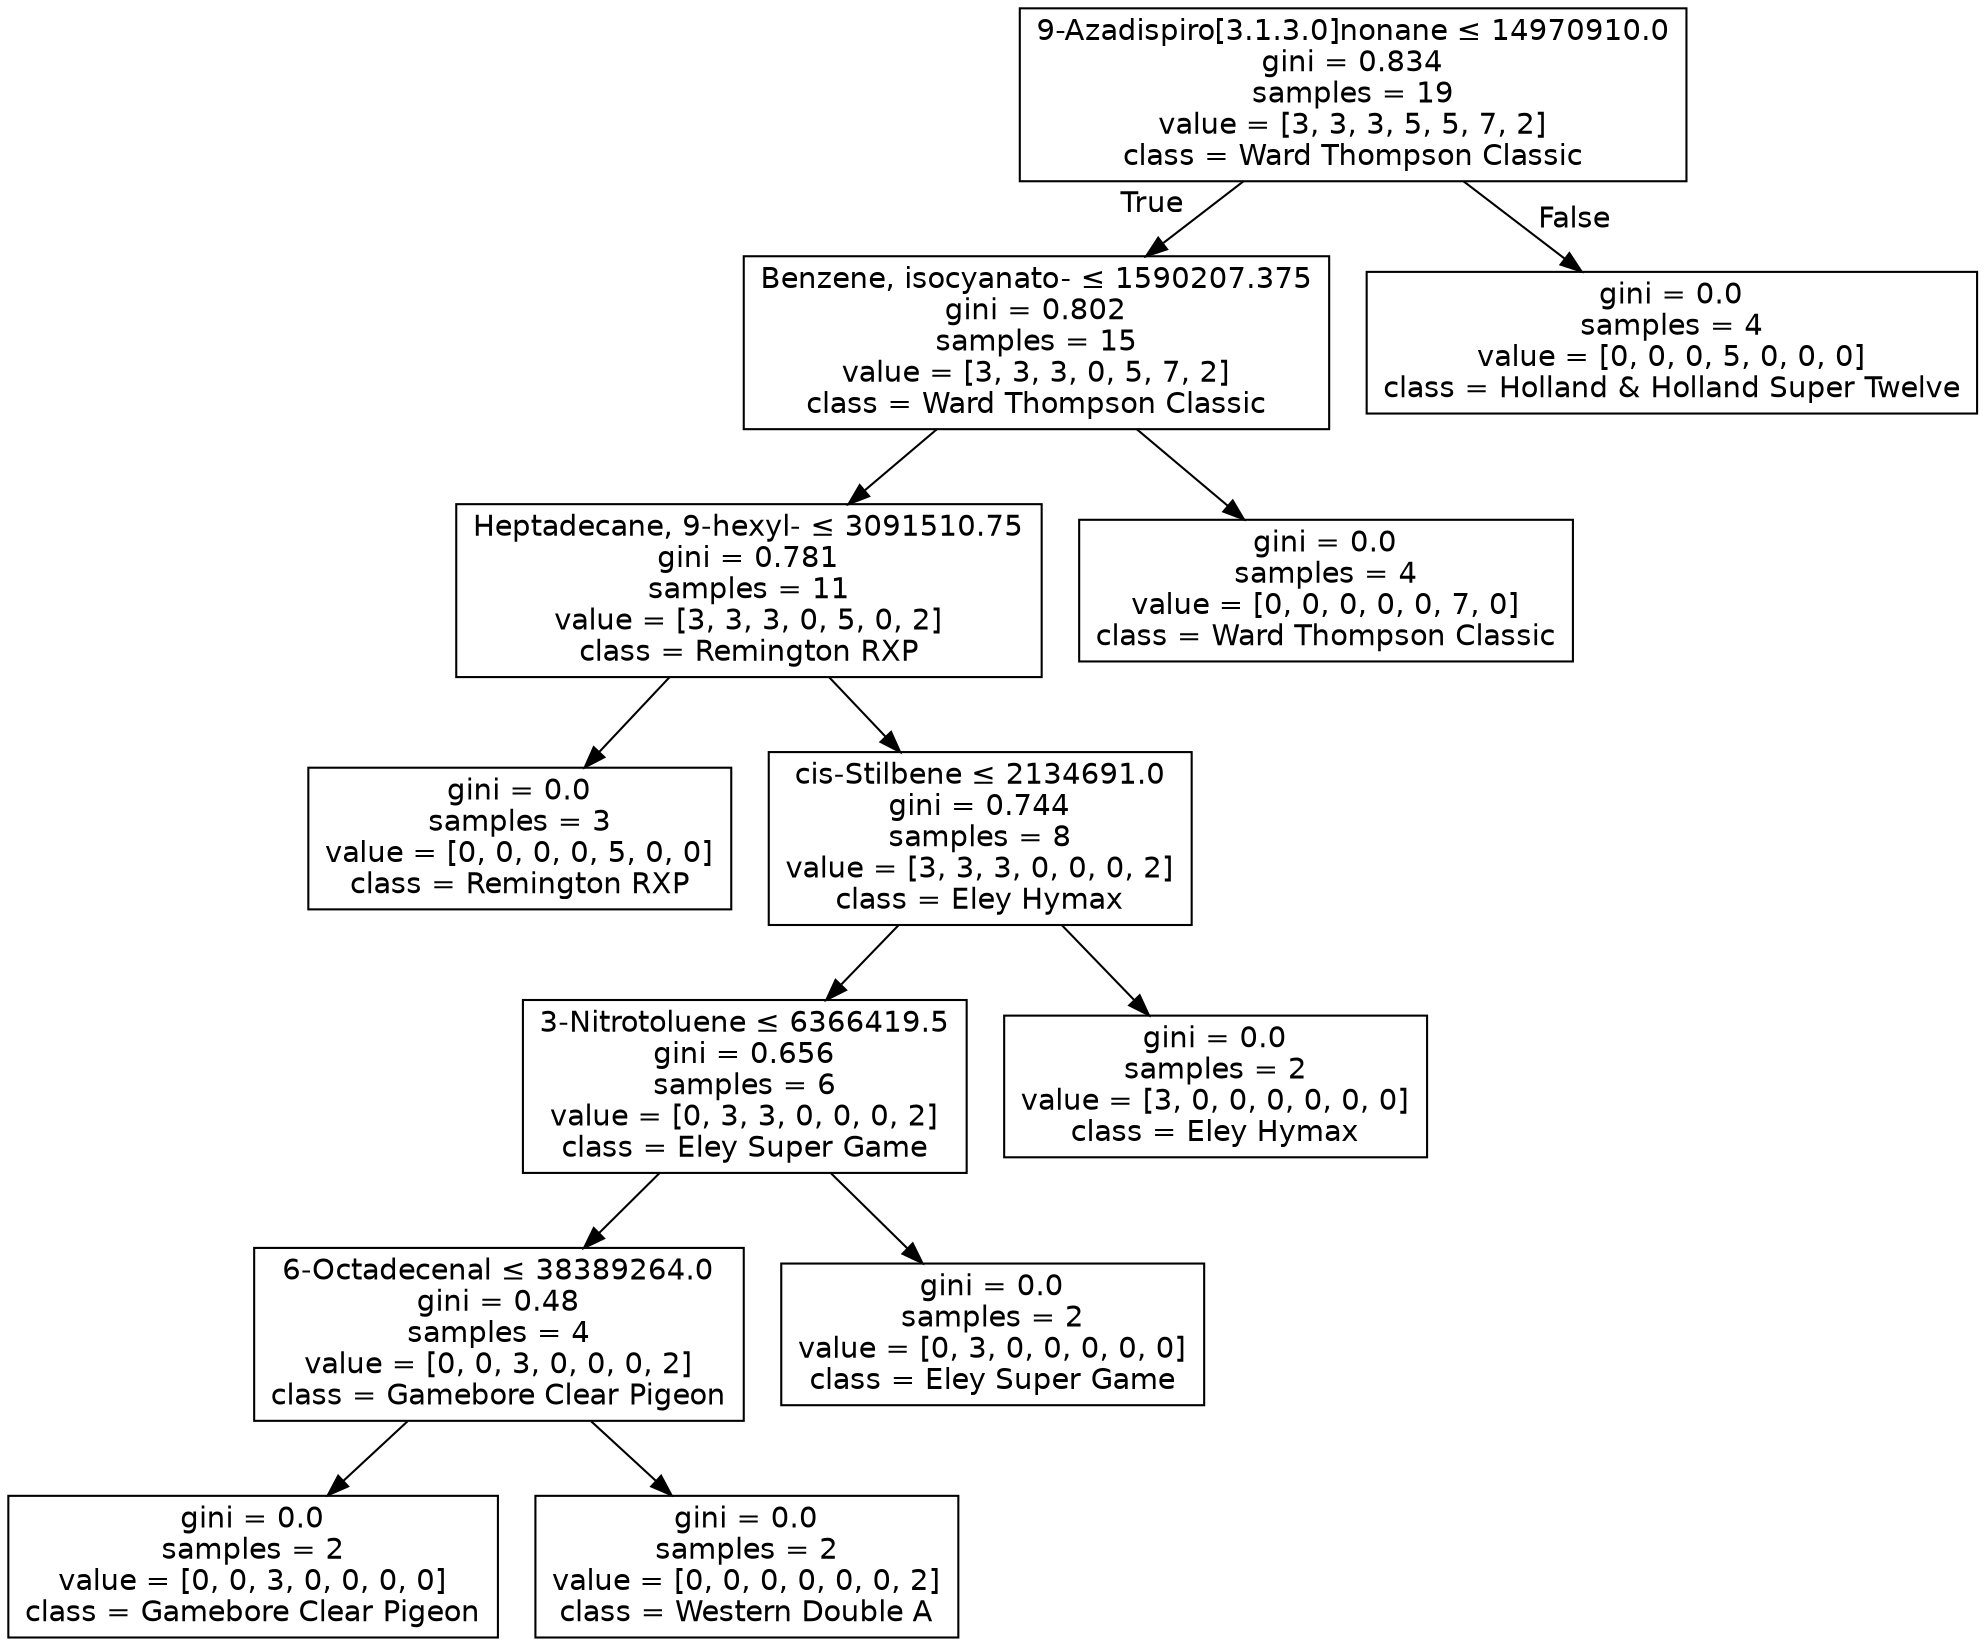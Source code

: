 digraph Tree {
node [shape=box, fontname="helvetica"] ;
edge [fontname="helvetica"] ;
0 [label=<9-Azadispiro[3.1.3.0]nonane &le; 14970910.0<br/>gini = 0.834<br/>samples = 19<br/>value = [3, 3, 3, 5, 5, 7, 2]<br/>class = Ward Thompson Classic>] ;
1 [label=<Benzene, isocyanato- &le; 1590207.375<br/>gini = 0.802<br/>samples = 15<br/>value = [3, 3, 3, 0, 5, 7, 2]<br/>class = Ward Thompson Classic>] ;
0 -> 1 [labeldistance=2.5, labelangle=45, headlabel="True"] ;
2 [label=<Heptadecane, 9-hexyl- &le; 3091510.75<br/>gini = 0.781<br/>samples = 11<br/>value = [3, 3, 3, 0, 5, 0, 2]<br/>class = Remington RXP>] ;
1 -> 2 ;
3 [label=<gini = 0.0<br/>samples = 3<br/>value = [0, 0, 0, 0, 5, 0, 0]<br/>class = Remington RXP>] ;
2 -> 3 ;
4 [label=<cis-Stilbene &le; 2134691.0<br/>gini = 0.744<br/>samples = 8<br/>value = [3, 3, 3, 0, 0, 0, 2]<br/>class = Eley Hymax>] ;
2 -> 4 ;
5 [label=<3-Nitrotoluene &le; 6366419.5<br/>gini = 0.656<br/>samples = 6<br/>value = [0, 3, 3, 0, 0, 0, 2]<br/>class = Eley Super Game>] ;
4 -> 5 ;
6 [label=<6-Octadecenal &le; 38389264.0<br/>gini = 0.48<br/>samples = 4<br/>value = [0, 0, 3, 0, 0, 0, 2]<br/>class = Gamebore Clear Pigeon>] ;
5 -> 6 ;
7 [label=<gini = 0.0<br/>samples = 2<br/>value = [0, 0, 3, 0, 0, 0, 0]<br/>class = Gamebore Clear Pigeon>] ;
6 -> 7 ;
8 [label=<gini = 0.0<br/>samples = 2<br/>value = [0, 0, 0, 0, 0, 0, 2]<br/>class = Western Double A>] ;
6 -> 8 ;
9 [label=<gini = 0.0<br/>samples = 2<br/>value = [0, 3, 0, 0, 0, 0, 0]<br/>class = Eley Super Game>] ;
5 -> 9 ;
10 [label=<gini = 0.0<br/>samples = 2<br/>value = [3, 0, 0, 0, 0, 0, 0]<br/>class = Eley Hymax>] ;
4 -> 10 ;
11 [label=<gini = 0.0<br/>samples = 4<br/>value = [0, 0, 0, 0, 0, 7, 0]<br/>class = Ward Thompson Classic>] ;
1 -> 11 ;
12 [label=<gini = 0.0<br/>samples = 4<br/>value = [0, 0, 0, 5, 0, 0, 0]<br/>class = Holland &amp; Holland Super Twelve>] ;
0 -> 12 [labeldistance=2.5, labelangle=-45, headlabel="False"] ;
}
